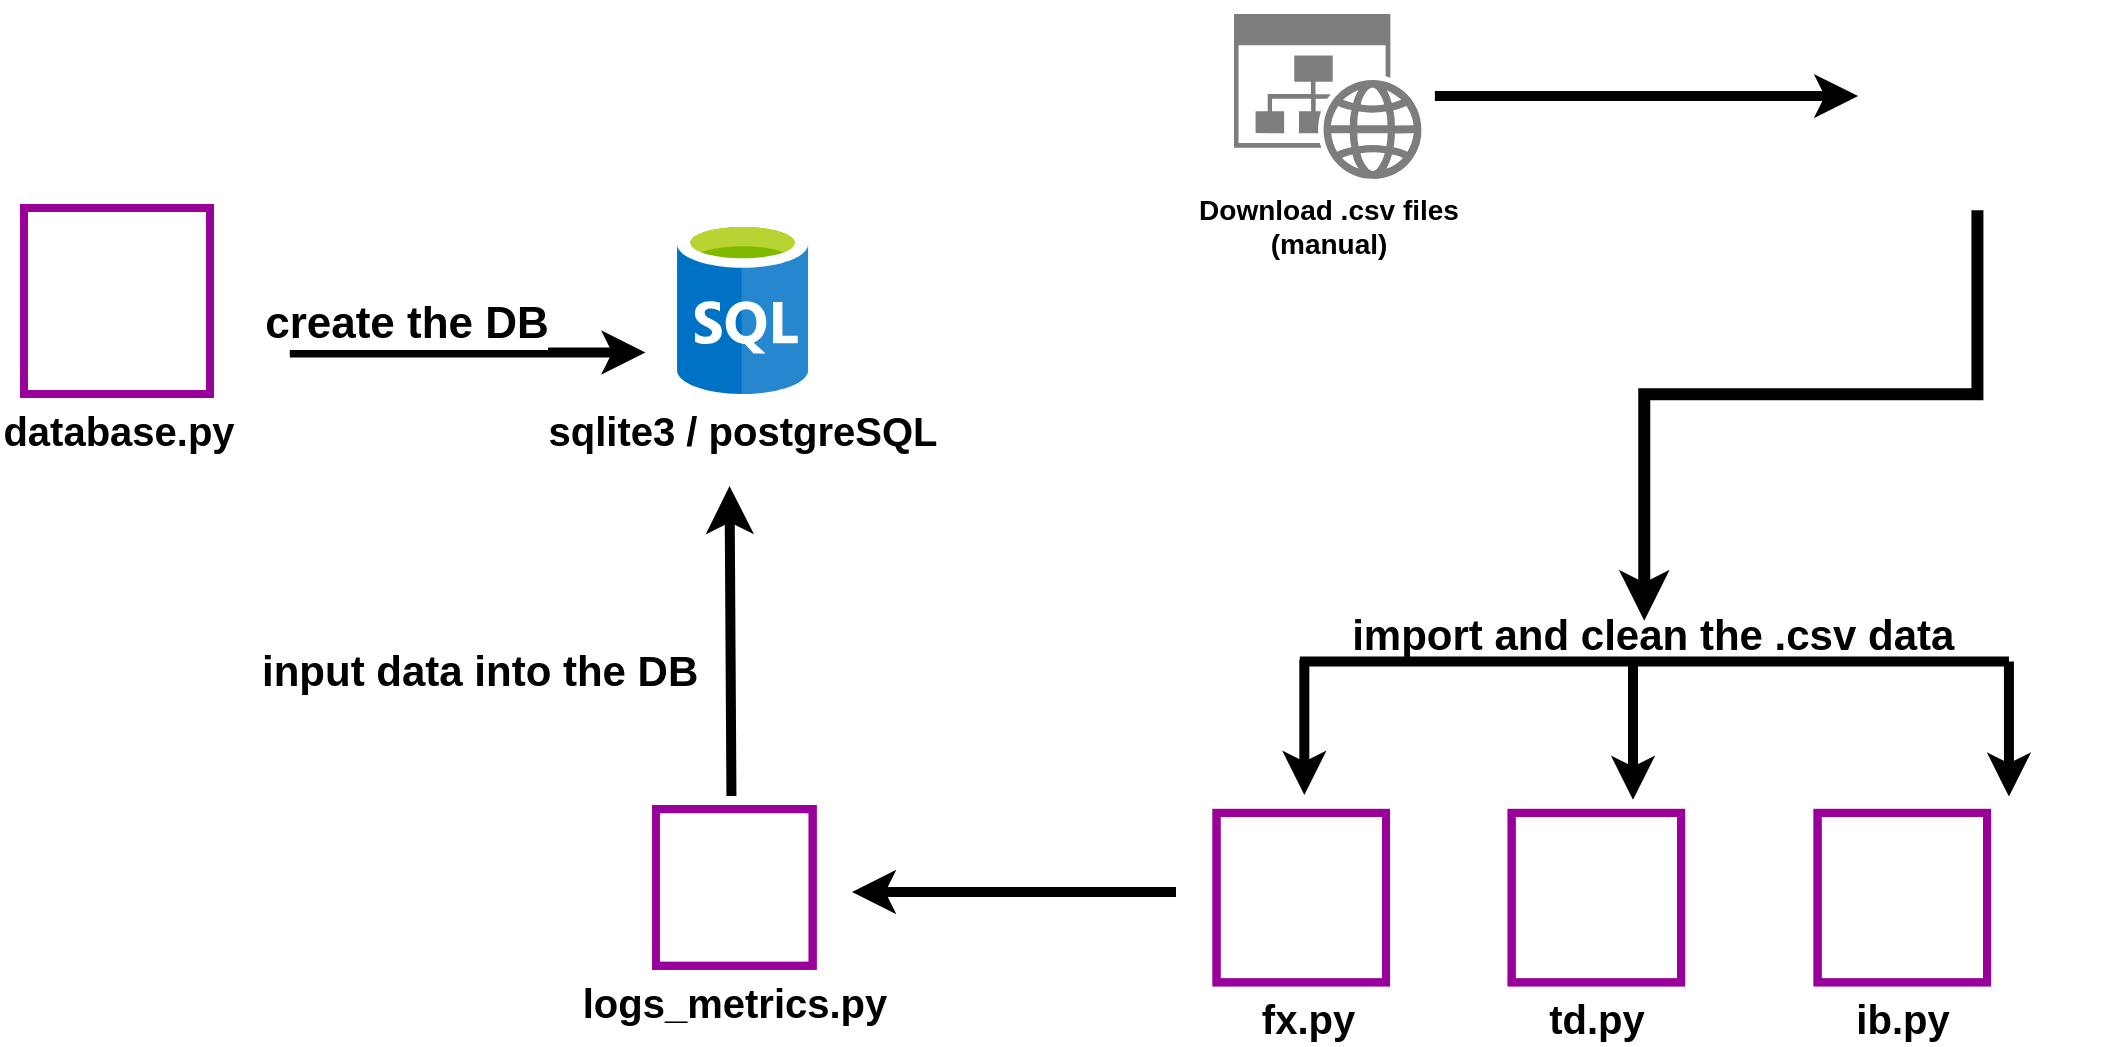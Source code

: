 <mxfile version="15.8.7" type="device" pages="2"><diagram id="1rF3hk7IF_NirDSFsY_k" name="csv_py_etl"><mxGraphModel dx="1350" dy="878" grid="0" gridSize="10" guides="1" tooltips="1" connect="1" arrows="1" fold="1" page="0" pageScale="1" pageWidth="1100" pageHeight="850" background="#FFFFFF" math="0" shadow="0"><root><mxCell id="0"/><mxCell id="1" parent="0"/><mxCell id="ssdq1zkimSvlTTwVQknz-6" value="" style="group;strokeWidth=1;strokeColor=none;" vertex="1" connectable="0" parent="1"><mxGeometry x="570" y="40" width="502" height="505" as="geometry"/></mxCell><mxCell id="ON9Pco3ilyUWK27rT9KM-17" value="import and clean the .csv data" style="group;fontStyle=1;fontSize=21;verticalAlign=bottom;horizontal=1;labelPosition=center;verticalLabelPosition=top;align=center;" parent="ssdq1zkimSvlTTwVQknz-6" vertex="1" connectable="0"><mxGeometry x="47.274" y="329.879" width="436.717" height="175.121" as="geometry"/></mxCell><mxCell id="ON9Pco3ilyUWK27rT9KM-10" value="" style="group" parent="ON9Pco3ilyUWK27rT9KM-17" vertex="1" connectable="0"><mxGeometry y="76.565" width="436.717" height="98.556" as="geometry"/></mxCell><mxCell id="Pkx-cF9NRShF80BW24uz-1" value="&lt;font style=&quot;font-size: 20px&quot;&gt;&amp;nbsp;fx.py&lt;/font&gt;" style="shape=image;html=1;verticalAlign=top;verticalLabelPosition=bottom;labelBackgroundColor=#ffffff;imageAspect=0;aspect=fixed;image=https://cdn1.iconfinder.com/data/icons/DarkGlass_Reworked/128x128/mimetypes/source_py.png;imageBorder=#990099;strokeWidth=4;imageBackground=default;rounded=0;fontStyle=1;fontSize=20;" parent="ON9Pco3ilyUWK27rT9KM-10" vertex="1"><mxGeometry width="84.735" height="84.735" as="geometry"/></mxCell><mxCell id="ON9Pco3ilyUWK27rT9KM-8" value="td.py" style="shape=image;html=1;verticalAlign=top;verticalLabelPosition=bottom;labelBackgroundColor=#ffffff;imageAspect=0;aspect=fixed;image=https://cdn1.iconfinder.com/data/icons/DarkGlass_Reworked/128x128/mimetypes/source_py.png;imageBorder=#990099;strokeWidth=4;imageBackground=default;rounded=0;fontStyle=1;fontSize=20;" parent="ON9Pco3ilyUWK27rT9KM-10" vertex="1"><mxGeometry x="147.55" width="84.735" height="84.735" as="geometry"/></mxCell><mxCell id="ON9Pco3ilyUWK27rT9KM-9" value="ib.py" style="shape=image;html=1;verticalAlign=top;verticalLabelPosition=bottom;labelBackgroundColor=#ffffff;imageAspect=0;aspect=fixed;image=https://cdn1.iconfinder.com/data/icons/DarkGlass_Reworked/128x128/mimetypes/source_py.png;imageBorder=#990099;strokeWidth=4;imageBackground=default;rounded=0;fontStyle=1;fontSize=20;" parent="ON9Pco3ilyUWK27rT9KM-10" vertex="1"><mxGeometry x="300.525" width="84.735" height="84.735" as="geometry"/></mxCell><mxCell id="ON9Pco3ilyUWK27rT9KM-16" value="" style="group" parent="ON9Pco3ilyUWK27rT9KM-17" vertex="1" connectable="0"><mxGeometry x="43.897" width="352.3" height="70.048" as="geometry"/></mxCell><mxCell id="ON9Pco3ilyUWK27rT9KM-12" value="" style="endArrow=none;html=1;fontSize=20;strokeWidth=5;" parent="ON9Pco3ilyUWK27rT9KM-16" edge="1"><mxGeometry width="50" height="50" relative="1" as="geometry"><mxPoint x="-2.251" y="0.815" as="sourcePoint"/><mxPoint x="352.3" y="0.815" as="targetPoint"/><Array as="points"><mxPoint x="61.343" y="0.815"/></Array></mxGeometry></mxCell><mxCell id="ON9Pco3ilyUWK27rT9KM-13" value="" style="endArrow=classic;html=1;fontSize=20;strokeWidth=5;" parent="ON9Pco3ilyUWK27rT9KM-16" edge="1"><mxGeometry width="50" height="50" relative="1" as="geometry"><mxPoint as="sourcePoint"/><mxPoint y="67.605" as="targetPoint"/></mxGeometry></mxCell><mxCell id="ON9Pco3ilyUWK27rT9KM-14" value="" style="endArrow=classic;html=1;fontSize=20;strokeWidth=5;" parent="ON9Pco3ilyUWK27rT9KM-16" edge="1"><mxGeometry width="50" height="50" relative="1" as="geometry"><mxPoint x="352.3" y="0.815" as="sourcePoint"/><mxPoint x="352.3" y="68.419" as="targetPoint"/></mxGeometry></mxCell><mxCell id="ON9Pco3ilyUWK27rT9KM-15" value="" style="endArrow=classic;html=1;fontSize=20;strokeWidth=5;" parent="ON9Pco3ilyUWK27rT9KM-16" edge="1"><mxGeometry width="50" height="50" relative="1" as="geometry"><mxPoint x="164.332" y="2.444" as="sourcePoint"/><mxPoint x="164.332" y="70.048" as="targetPoint"/></mxGeometry></mxCell><mxCell id="ON9Pco3ilyUWK27rT9KM-18" value="" style="group;fontSize=20;" parent="ssdq1zkimSvlTTwVQknz-6" vertex="1" connectable="0"><mxGeometry width="502" height="197.113" as="geometry"/></mxCell><mxCell id="ON9Pco3ilyUWK27rT9KM-1" value="Download .csv files&lt;br style=&quot;font-size: 14px;&quot;&gt;(manual)" style="sketch=0;aspect=fixed;pointerEvents=1;shadow=0;dashed=0;html=1;strokeColor=none;labelPosition=center;verticalLabelPosition=bottom;verticalAlign=top;align=center;shape=mxgraph.mscae.enterprise.website_generic;fillColor=#7D7D7D;fontStyle=1;fontSize=14;rounded=0;" parent="ON9Pco3ilyUWK27rT9KM-18" vertex="1"><mxGeometry x="56" y="6.998" width="93.902" height="82.634" as="geometry"/></mxCell><mxCell id="KNFFNDJzakAxvbn1F8H--3" value="" style="shape=image;html=1;verticalAlign=top;verticalLabelPosition=bottom;labelBackgroundColor=#ffffff;imageAspect=0;aspect=fixed;image=https://cdn2.iconfinder.com/data/icons/simple-files/128/csv1.png;fontFamily=Helvetica;fontSize=12;fontColor=none;strokeColor=default;fillColor=default;opacity=80;strokeWidth=5;rounded=0;" parent="ON9Pco3ilyUWK27rT9KM-18" vertex="1"><mxGeometry x="361.305" width="87.536" height="87.536" as="geometry"/></mxCell><mxCell id="Pkx-cF9NRShF80BW24uz-4" value="" style="edgeStyle=elbowEdgeStyle;elbow=vertical;endArrow=classic;html=1;strokeWidth=6;rounded=0;" parent="ON9Pco3ilyUWK27rT9KM-18" edge="1"><mxGeometry width="50" height="50" relative="1" as="geometry"><mxPoint x="427.713" y="105.073" as="sourcePoint"/><mxPoint x="261.13" y="310.331" as="targetPoint"/><Array as="points"><mxPoint x="274.637" y="197.113"/></Array></mxGeometry></mxCell><mxCell id="ON9Pco3ilyUWK27rT9KM-5" value="" style="endArrow=classic;html=1;fontSize=20;strokeWidth=5;" parent="ON9Pco3ilyUWK27rT9KM-18" edge="1"><mxGeometry width="50" height="50" relative="1" as="geometry"><mxPoint x="156.453" y="48.056" as="sourcePoint"/><mxPoint x="368.058" y="48.056" as="targetPoint"/></mxGeometry></mxCell><mxCell id="ssdq1zkimSvlTTwVQknz-9" value="" style="group" vertex="1" connectable="0" parent="1"><mxGeometry x="21" y="144" width="405" height="93" as="geometry"/></mxCell><mxCell id="ssdq1zkimSvlTTwVQknz-4" value="" style="endArrow=classic;html=1;rounded=0;strokeWidth=5;" edge="1" parent="ssdq1zkimSvlTTwVQknz-9"><mxGeometry width="50" height="50" relative="1" as="geometry"><mxPoint x="132.898" y="72.248" as="sourcePoint"/><mxPoint x="310.707" y="72.248" as="targetPoint"/></mxGeometry></mxCell><mxCell id="ssdq1zkimSvlTTwVQknz-5" value="create the DB" style="edgeLabel;html=1;align=center;verticalAlign=bottom;resizable=0;points=[];fontSize=22;fontStyle=1;labelPosition=center;verticalLabelPosition=top;" vertex="1" connectable="0" parent="ssdq1zkimSvlTTwVQknz-4"><mxGeometry x="-0.356" relative="1" as="geometry"><mxPoint as="offset"/></mxGeometry></mxCell><mxCell id="ssdq1zkimSvlTTwVQknz-3" value="database.py" style="shape=image;html=1;verticalAlign=top;verticalLabelPosition=bottom;labelBackgroundColor=#ffffff;imageAspect=0;aspect=fixed;image=https://cdn1.iconfinder.com/data/icons/DarkGlass_Reworked/128x128/mimetypes/source_py.png;imageBorder=#990099;strokeWidth=4;imageBackground=default;rounded=0;fontStyle=1;fontSize=20;" vertex="1" parent="ssdq1zkimSvlTTwVQknz-9"><mxGeometry width="93" height="93" as="geometry"/></mxCell><mxCell id="ssdq1zkimSvlTTwVQknz-7" value="sqlite3 / postgreSQL" style="sketch=0;aspect=fixed;html=1;points=[];align=center;image;fontSize=20;image=img/lib/mscae/SQL_Database_generic.svg;fontStyle=1" vertex="1" parent="ssdq1zkimSvlTTwVQknz-9"><mxGeometry x="326.288" y="6.149" width="66.007" height="86.851" as="geometry"/></mxCell><mxCell id="ssdq1zkimSvlTTwVQknz-10" value="" style="group" vertex="1" connectable="0" parent="1"><mxGeometry x="318" y="283" width="121" height="266" as="geometry"/></mxCell><mxCell id="ssdq1zkimSvlTTwVQknz-11" value="" style="group" vertex="1" connectable="0" parent="ssdq1zkimSvlTTwVQknz-10"><mxGeometry x="19" width="78.334" height="239.892" as="geometry"/></mxCell><mxCell id="_HhVvKLR0nEeCpN6QilE-1" value="logs_metrics.py" style="shape=image;html=1;verticalAlign=top;verticalLabelPosition=bottom;labelBackgroundColor=#ffffff;imageAspect=0;aspect=fixed;image=https://cdn1.iconfinder.com/data/icons/DarkGlass_Reworked/128x128/mimetypes/source_py.png;imageBorder=#990099;strokeWidth=4;imageBackground=default;rounded=0;fontStyle=1;fontSize=20;" vertex="1" parent="ssdq1zkimSvlTTwVQknz-11"><mxGeometry y="161.558" width="78.334" height="78.334" as="geometry"/></mxCell><mxCell id="_HhVvKLR0nEeCpN6QilE-2" value="" style="endArrow=classic;html=1;rounded=0;strokeWidth=5;fontSize=10;startSize=0;endSize=8;targetPerimeterSpacing=5;sourcePerimeterSpacing=-4;" edge="1" parent="ssdq1zkimSvlTTwVQknz-11"><mxGeometry width="50" height="50" relative="1" as="geometry"><mxPoint x="37.719" y="155.031" as="sourcePoint"/><mxPoint x="36.773" as="targetPoint"/></mxGeometry></mxCell><mxCell id="ssdq1zkimSvlTTwVQknz-2" value="&lt;span style=&quot;font-size: 21px&quot;&gt;&lt;b&gt;input data into the DB&lt;/b&gt;&lt;/span&gt;" style="edgeLabel;html=1;align=left;verticalAlign=bottom;resizable=0;points=[];rotation=0;labelPosition=right;verticalLabelPosition=top;" vertex="1" connectable="0" parent="_HhVvKLR0nEeCpN6QilE-2"><mxGeometry x="-0.186" y="2" relative="1" as="geometry"><mxPoint x="-234" y="14" as="offset"/></mxGeometry></mxCell><mxCell id="-SfXd4CofRsOgJT40zbG-2" value="" style="endArrow=classic;html=1;rounded=0;strokeWidth=5;" parent="1" edge="1"><mxGeometry width="50" height="50" relative="1" as="geometry"><mxPoint x="597" y="486" as="sourcePoint"/><mxPoint x="435" y="486" as="targetPoint"/></mxGeometry></mxCell></root></mxGraphModel></diagram><diagram id="A9grwqS7-sK4McCnqbVd" name="databases"><mxGraphModel dx="1350" dy="878" grid="0" gridSize="10" guides="1" tooltips="1" connect="1" arrows="1" fold="1" page="1" pageScale="1" pageWidth="1100" pageHeight="850" math="0" shadow="0"><root><mxCell id="2Xvdi3qLU7J12TBgAhEO-0"/><mxCell id="2Xvdi3qLU7J12TBgAhEO-1" parent="2Xvdi3qLU7J12TBgAhEO-0"/></root></mxGraphModel></diagram></mxfile>